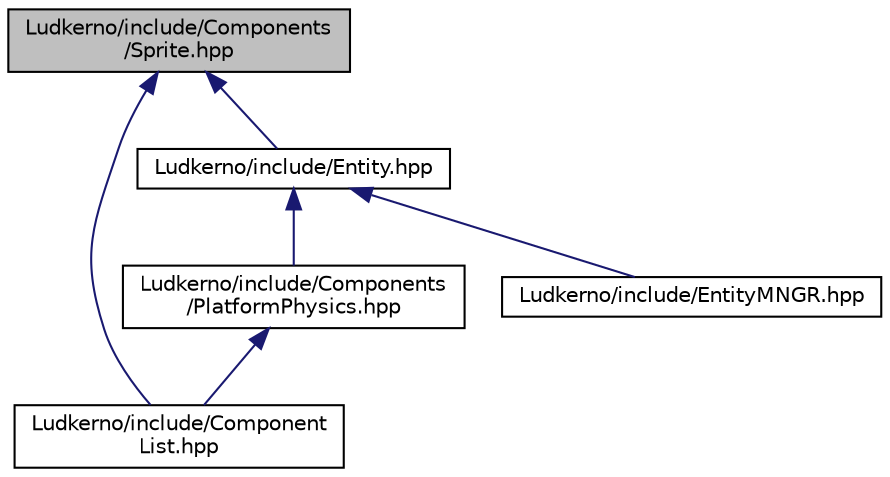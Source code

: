 digraph "Ludkerno/include/Components/Sprite.hpp"
{
 // LATEX_PDF_SIZE
  edge [fontname="Helvetica",fontsize="10",labelfontname="Helvetica",labelfontsize="10"];
  node [fontname="Helvetica",fontsize="10",shape=record];
  Node1 [label="Ludkerno/include/Components\l/Sprite.hpp",height=0.2,width=0.4,color="black", fillcolor="grey75", style="filled", fontcolor="black",tooltip=" "];
  Node1 -> Node2 [dir="back",color="midnightblue",fontsize="10",style="solid",fontname="Helvetica"];
  Node2 [label="Ludkerno/include/Component\lList.hpp",height=0.2,width=0.4,color="black", fillcolor="white", style="filled",URL="$_component_list_8hpp.html",tooltip=" "];
  Node1 -> Node3 [dir="back",color="midnightblue",fontsize="10",style="solid",fontname="Helvetica"];
  Node3 [label="Ludkerno/include/Entity.hpp",height=0.2,width=0.4,color="black", fillcolor="white", style="filled",URL="$_entity_8hpp.html",tooltip=" "];
  Node3 -> Node4 [dir="back",color="midnightblue",fontsize="10",style="solid",fontname="Helvetica"];
  Node4 [label="Ludkerno/include/Components\l/PlatformPhysics.hpp",height=0.2,width=0.4,color="black", fillcolor="white", style="filled",URL="$_platform_physics_8hpp.html",tooltip=" "];
  Node4 -> Node2 [dir="back",color="midnightblue",fontsize="10",style="solid",fontname="Helvetica"];
  Node3 -> Node5 [dir="back",color="midnightblue",fontsize="10",style="solid",fontname="Helvetica"];
  Node5 [label="Ludkerno/include/EntityMNGR.hpp",height=0.2,width=0.4,color="black", fillcolor="white", style="filled",URL="$_entity_m_n_g_r_8hpp.html",tooltip=" "];
}
